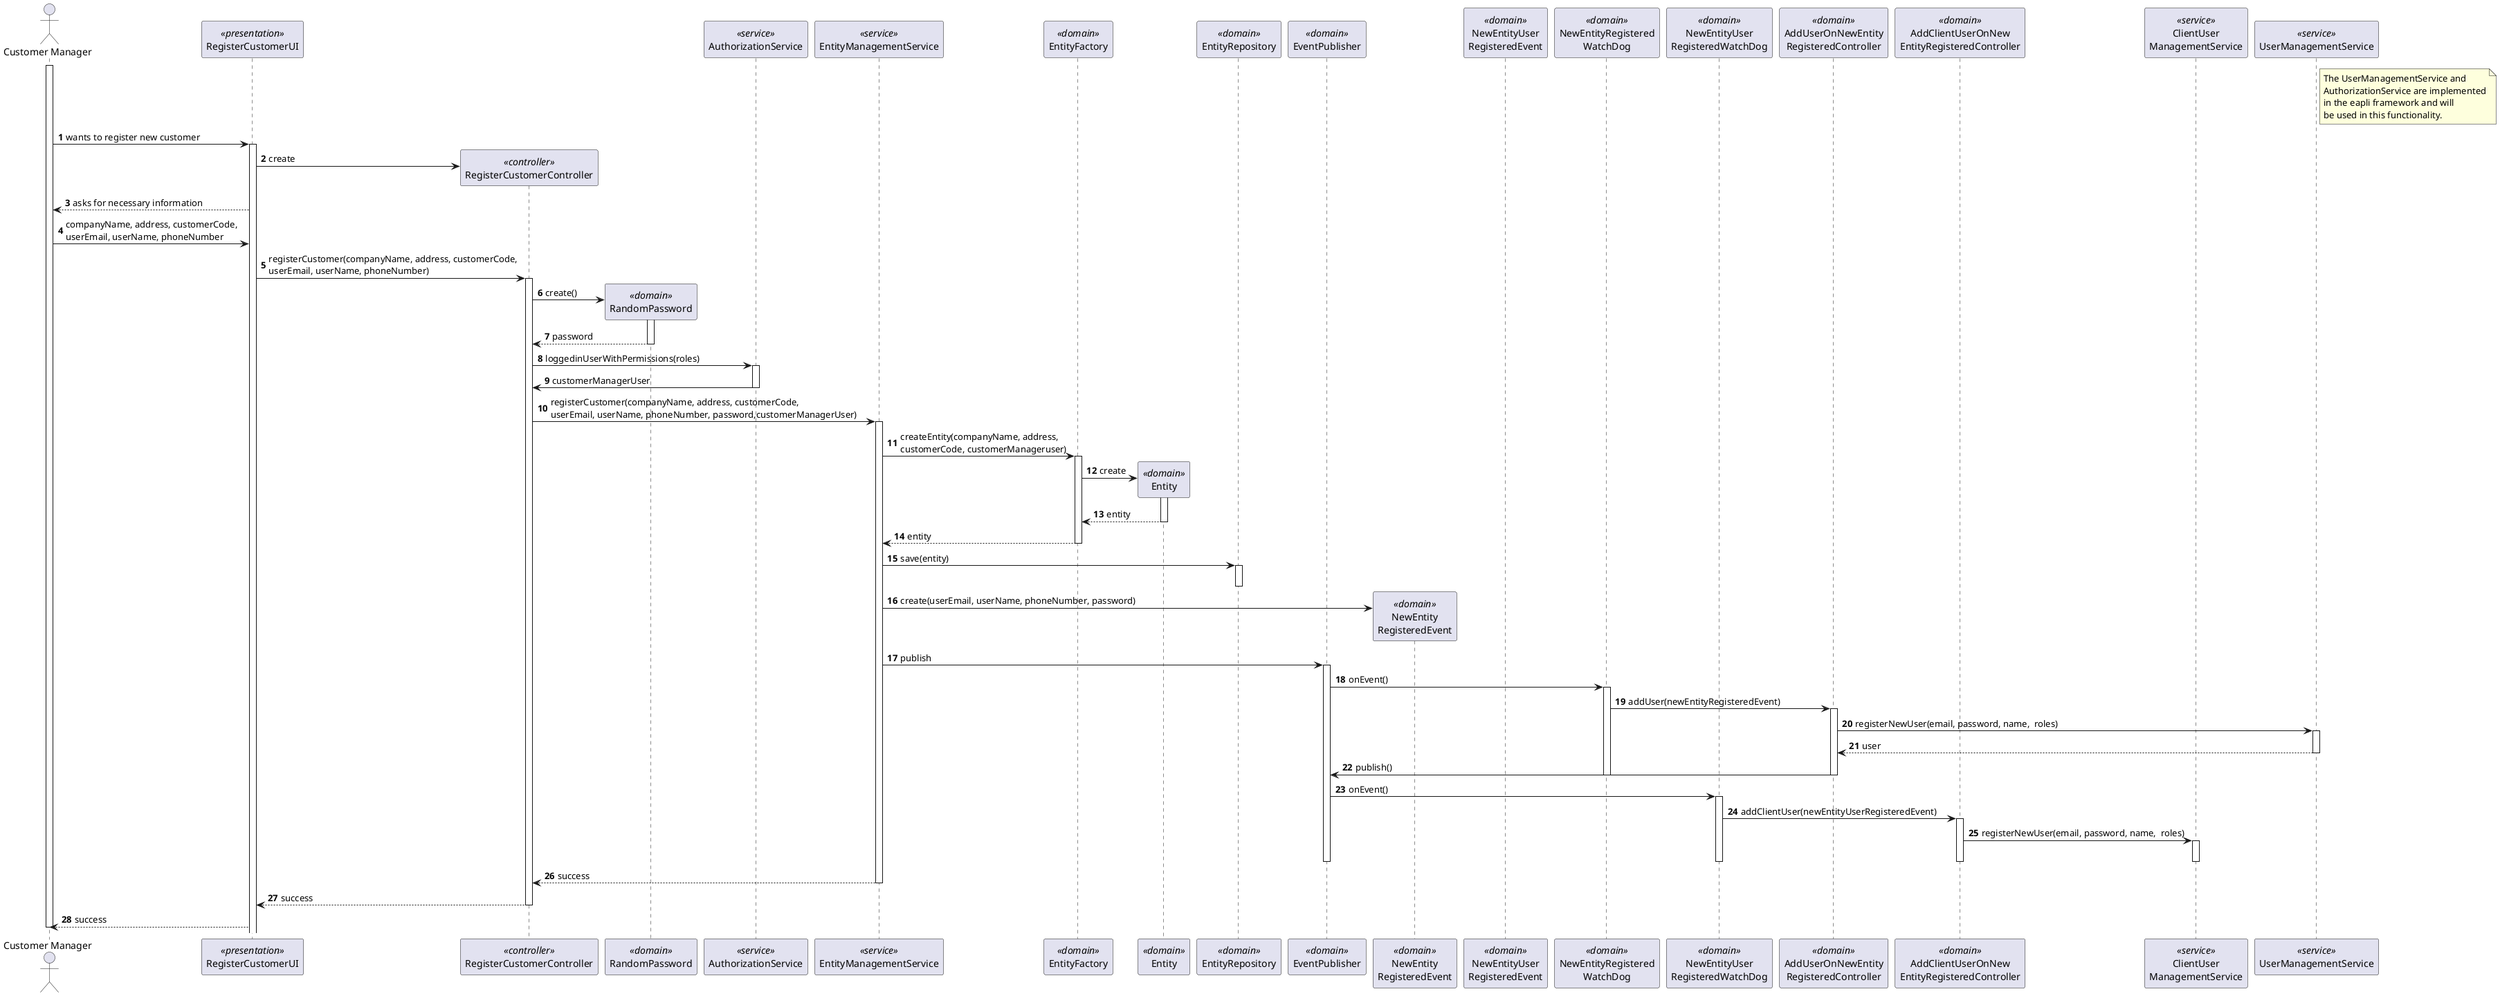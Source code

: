 @startuml
autonumber


actor "Customer Manager" as USER

participant "RegisterCustomerUI" as UI <<presentation>>
participant "RegisterCustomerController" as CTRL <<controller>>
participant "RandomPassword" as PG <<domain>>
participant "AuthorizationService" as AUTHZ <<service>>
participant "EntityManagementService" as EMS <<service>>
participant "EntityFactory" as EF <<domain>>
participant "Entity" as ENTITY <<domain>>
participant "EntityRepository" as ER <<domain>>
participant "EventPublisher" as EP <<domain>>
participant "NewEntity\nRegisteredEvent" as EVENT <<domain>>
participant "NewEntityUser\nRegisteredEvent" as EVENT_2 <<domain>>
participant "NewEntityRegistered\nWatchDog" as WD <<domain>>
participant "NewEntityUser\nRegisteredWatchDog" as WD_2 <<domain>>
participant "AddUserOnNewEntity\nRegisteredController" as CTRL_EVENT <<domain>>
participant "AddClientUserOnNew\nEntityRegisteredController" as CTRL_EVENT_2 <<domain>>
participant "ClientUser\nManagementService" as CUMS <<service>>
participant "UserManagementService" as UMS <<service>>



note right UMS
The UserManagementService and
AuthorizationService are implemented
in the eapli framework and will
be used in this functionality.
end note

activate USER

USER -> UI: wants to register new customer
activate UI

UI -> CTRL**: create



UI --> USER: asks for necessary information


USER -> UI: companyName, address, customerCode,\nuserEmail, userName, phoneNumber
UI -> CTRL: registerCustomer(companyName, address, customerCode,\nuserEmail, userName, phoneNumber)
activate CTRL

CTRL -> PG**: create()
activate PG

PG --> CTRL: password
deactivate PG

CTRL -> AUTHZ:  loggedinUserWithPermissions(roles)
activate AUTHZ

AUTHZ -> CTRL:  customerManagerUser
deactivate AUTHZ

CTRL -> EMS: registerCustomer(companyName, address, customerCode,\nuserEmail, userName, phoneNumber, password,customerManagerUser)
activate EMS





EMS -> EF: createEntity(companyName, address,\ncustomerCode, customerManageruser)
activate EF

EF -> ENTITY**: create
activate ENTITY

ENTITY --> EF: entity
deactivate ENTITY

EF --> EMS: entity
deactivate EF

EMS -> ER: save(entity)
activate ER
deactivate ER

EMS -> EVENT**: create(userEmail, userName, phoneNumber, password)


EMS -> EP : publish
activate EP

EP -> WD: onEvent()
activate WD

WD -> CTRL_EVENT: addUser(newEntityRegisteredEvent)
activate CTRL_EVENT

CTRL_EVENT -> UMS: registerNewUser(email, password, name,  roles)
activate UMS

UMS --> CTRL_EVENT: user
deactivate UMS


CTRL_EVENT -> EP: publish()
deactivate CTRL_EVENT
deactivate WD

EP -> WD_2: onEvent()
activate WD_2

WD_2 -> CTRL_EVENT_2: addClientUser(newEntityUserRegisteredEvent)
activate CTRL_EVENT_2

CTRL_EVENT_2 -> CUMS: registerNewUser(email, password, name,  roles)
activate CUMS

deactivate CUMS
deactivate CTRL_EVENT_2
deactivate WD_2
deactivate EP
deactivate CTRL_EVENT



EMS --> CTRL: success
deactivate EMS

CTRL --> UI: success
deactivate CTRL



UI --> USER: success

deactivate USER

@enduml
